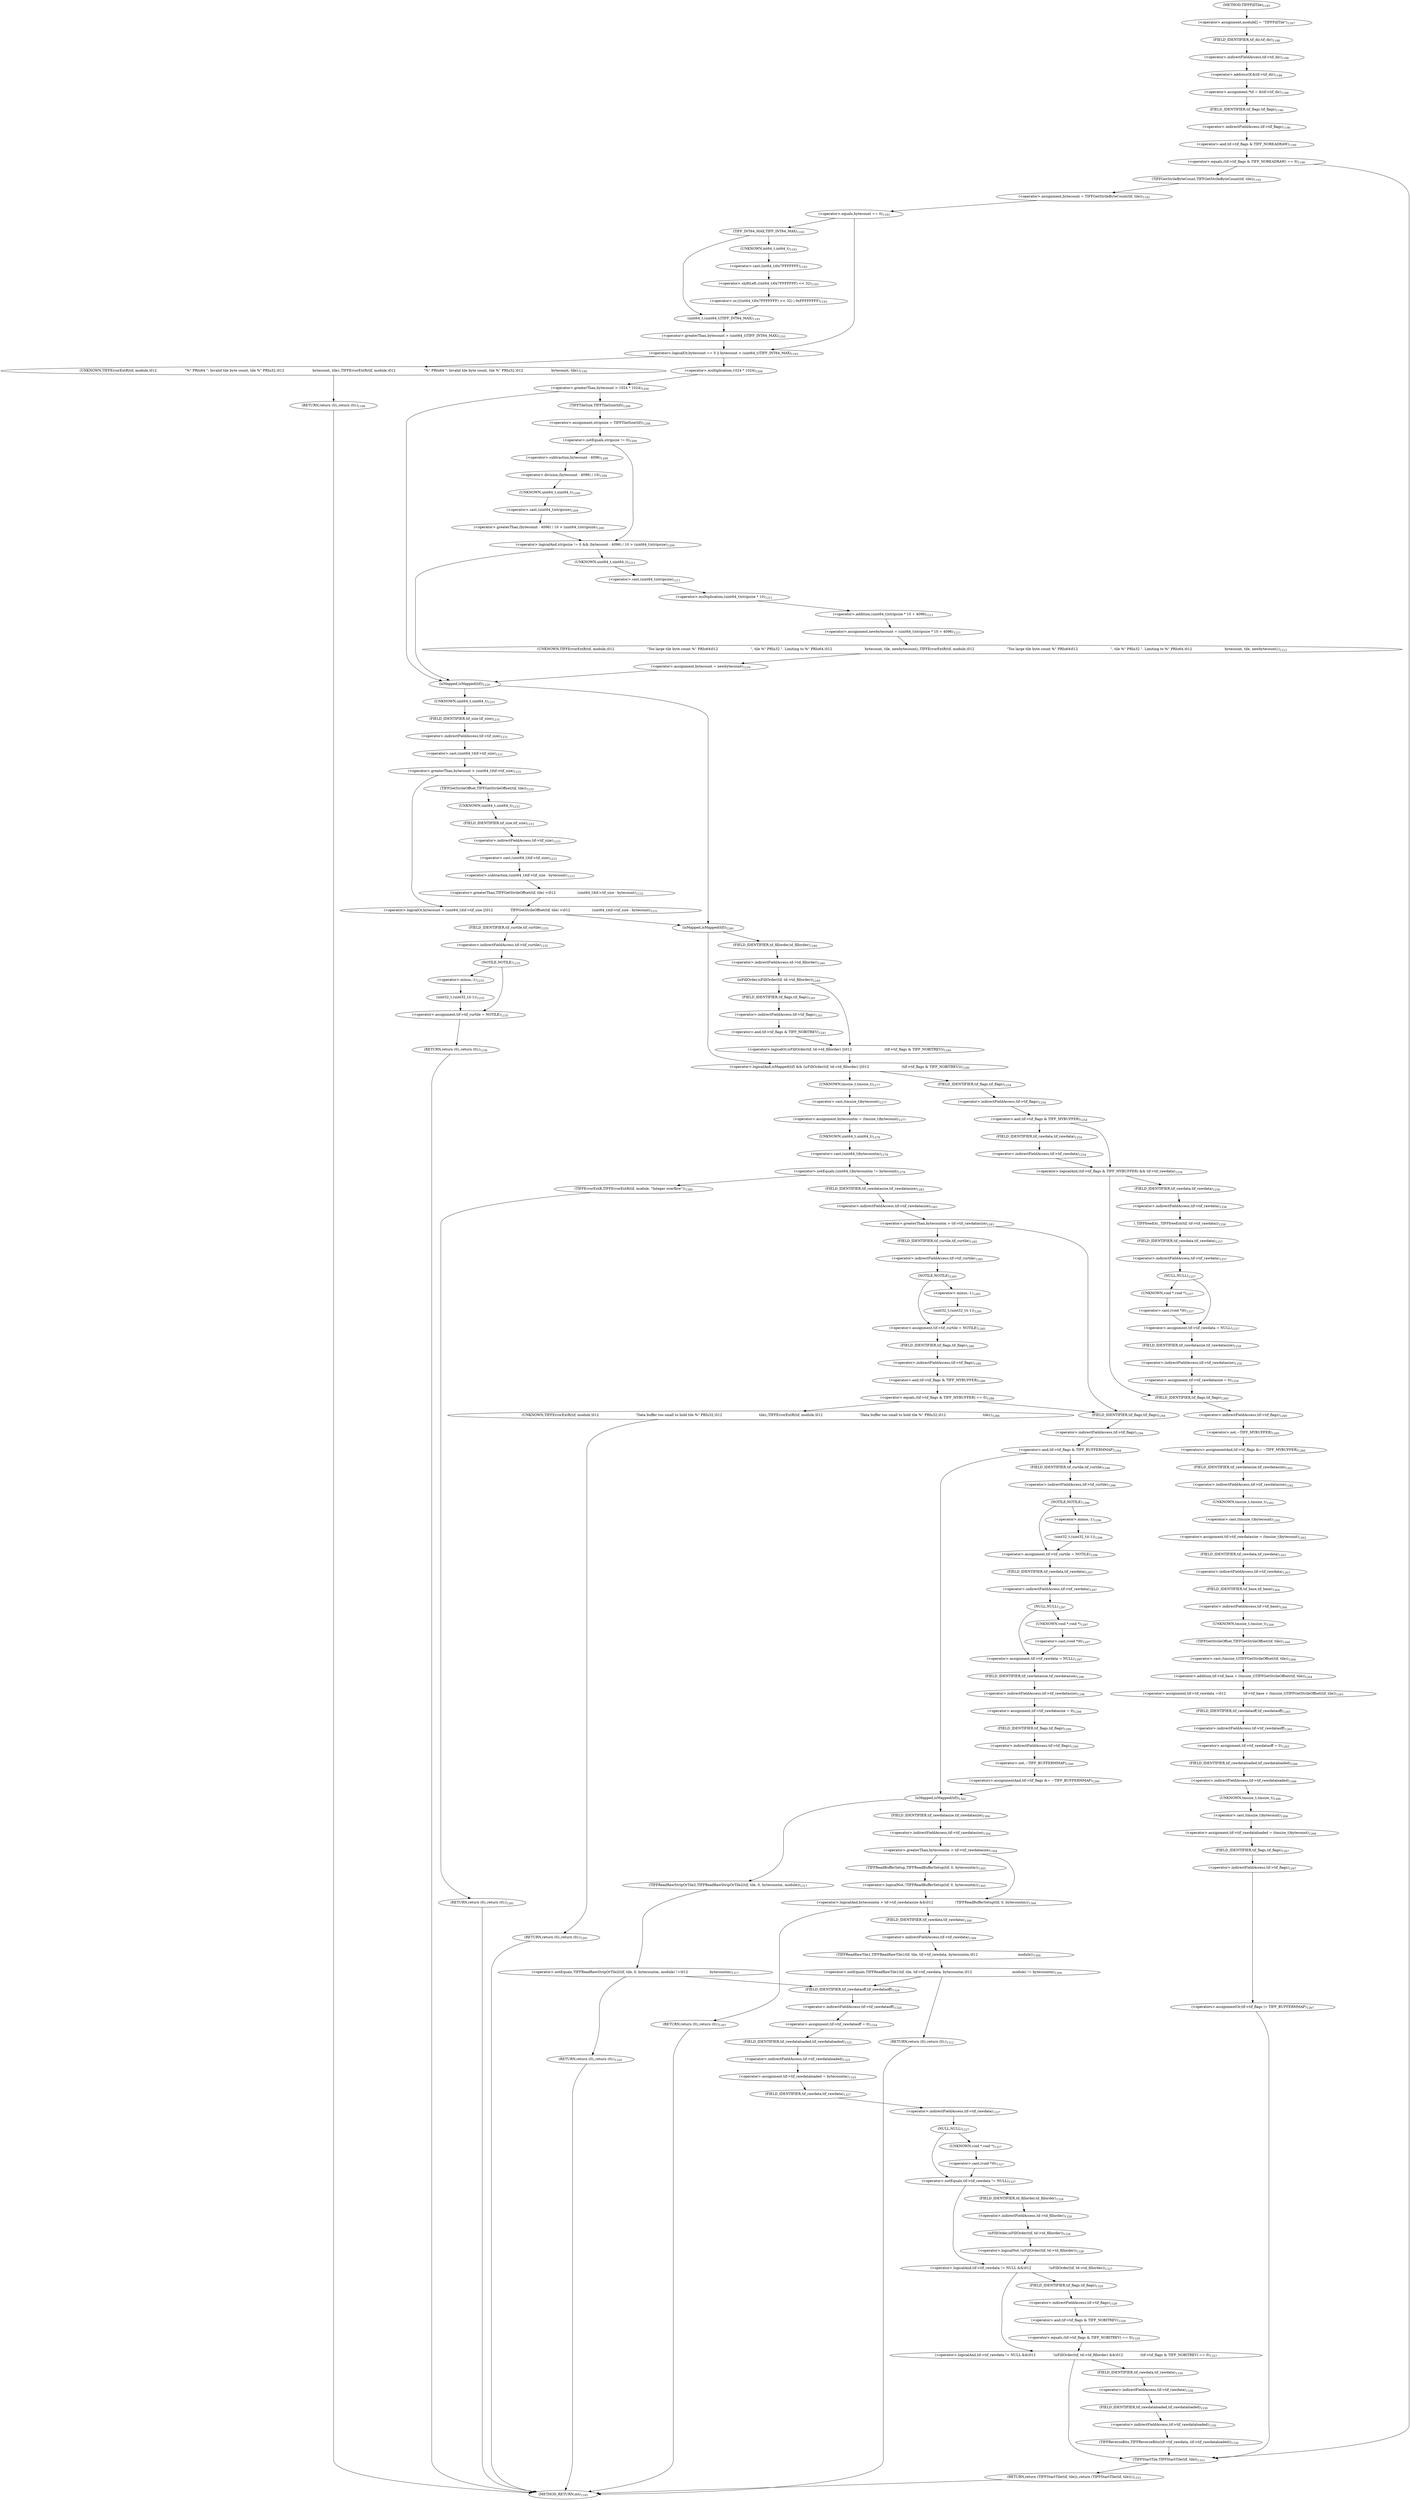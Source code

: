 digraph "TIFFFillTile" {  
"76676" [label = <(&lt;operator&gt;.assignment,module[] = &quot;TIFFFillTile&quot;)<SUB>1187</SUB>> ]
"76680" [label = <(&lt;operator&gt;.assignment,*td = &amp;tif-&gt;tif_dir)<SUB>1188</SUB>> ]
"77063" [label = <(RETURN,return (TIFFStartTile(tif, tile));,return (TIFFStartTile(tif, tile));)<SUB>1333</SUB>> ]
"76682" [label = <(&lt;operator&gt;.addressOf,&amp;tif-&gt;tif_dir)<SUB>1188</SUB>> ]
"76687" [label = <(&lt;operator&gt;.equals,(tif-&gt;tif_flags &amp; TIFF_NOREADRAW) == 0)<SUB>1190</SUB>> ]
"77064" [label = <(TIFFStartTile,TIFFStartTile(tif, tile))<SUB>1333</SUB>> ]
"76683" [label = <(&lt;operator&gt;.indirectFieldAccess,tif-&gt;tif_dir)<SUB>1188</SUB>> ]
"76688" [label = <(&lt;operator&gt;.and,tif-&gt;tif_flags &amp; TIFF_NOREADRAW)<SUB>1190</SUB>> ]
"76696" [label = <(&lt;operator&gt;.assignment,bytecount = TIFFGetStrileByteCount(tif, tile))<SUB>1192</SUB>> ]
"76685" [label = <(FIELD_IDENTIFIER,tif_dir,tif_dir)<SUB>1188</SUB>> ]
"76689" [label = <(&lt;operator&gt;.indirectFieldAccess,tif-&gt;tif_flags)<SUB>1190</SUB>> ]
"76698" [label = <(TIFFGetStrileByteCount,TIFFGetStrileByteCount(tif, tile))<SUB>1192</SUB>> ]
"76702" [label = <(&lt;operator&gt;.logicalOr,bytecount == 0 || bytecount &gt; (uint64_t)TIFF_INT64_MAX)<SUB>1193</SUB>> ]
"76723" [label = <(&lt;operator&gt;.greaterThan,bytecount &gt; 1024 * 1024)<SUB>1204</SUB>> ]
"76764" [label = <(isMapped,isMapped(tif))<SUB>1220</SUB>> ]
"76800" [label = <(&lt;operator&gt;.logicalAnd,isMapped(tif) &amp;&amp; (isFillOrder(tif, td-&gt;td_fillorder) ||\012                              (tif-&gt;tif_flags &amp; TIFF_NOBITREV)))<SUB>1240</SUB>> ]
"76691" [label = <(FIELD_IDENTIFIER,tif_flags,tif_flags)<SUB>1190</SUB>> ]
"76703" [label = <(&lt;operator&gt;.equals,bytecount == 0)<SUB>1193</SUB>> ]
"76706" [label = <(&lt;operator&gt;.greaterThan,bytecount &gt; (uint64_t)TIFF_INT64_MAX)<SUB>1193</SUB>> ]
"76719" [label = <(UNKNOWN,TIFFErrorExtR(tif, module,\012                          &quot;%&quot; PRIu64 &quot;: Invalid tile byte count, tile %&quot; PRIu32,\012                          bytecount, tile);,TIFFErrorExtR(tif, module,\012                          &quot;%&quot; PRIu64 &quot;: Invalid tile byte count, tile %&quot; PRIu32,\012                          bytecount, tile);)<SUB>1195</SUB>> ]
"76720" [label = <(RETURN,return (0);,return (0);)<SUB>1198</SUB>> ]
"76725" [label = <(&lt;operator&gt;.multiplication,1024 * 1024)<SUB>1204</SUB>> ]
"76730" [label = <(&lt;operator&gt;.assignment,stripsize = TIFFTileSize(tif))<SUB>1208</SUB>> ]
"76801" [label = <(isMapped,isMapped(tif))<SUB>1240</SUB>> ]
"76803" [label = <(&lt;operator&gt;.logicalOr,isFillOrder(tif, td-&gt;td_fillorder) ||\012                              (tif-&gt;tif_flags &amp; TIFF_NOBITREV))<SUB>1240</SUB>> ]
"76845" [label = <(&lt;operators&gt;.assignmentAnd,tif-&gt;tif_flags &amp;= ~TIFF_MYBUFFER)<SUB>1260</SUB>> ]
"76851" [label = <(&lt;operator&gt;.assignment,tif-&gt;tif_rawdatasize = (tmsize_t)bytecount)<SUB>1262</SUB>> ]
"76858" [label = <(&lt;operator&gt;.assignment,tif-&gt;tif_rawdata =\012                tif-&gt;tif_base + (tmsize_t)TIFFGetStrileOffset(tif, tile))<SUB>1263</SUB>> ]
"76871" [label = <(&lt;operator&gt;.assignment,tif-&gt;tif_rawdataoff = 0)<SUB>1265</SUB>> ]
"76876" [label = <(&lt;operator&gt;.assignment,tif-&gt;tif_rawdataloaded = (tmsize_t)bytecount)<SUB>1266</SUB>> ]
"76883" [label = <(&lt;operators&gt;.assignmentOr,tif-&gt;tif_flags |= TIFF_BUFFERMMAP)<SUB>1267</SUB>> ]
"76708" [label = <(uint64_t,(uint64_t)TIFF_INT64_MAX)<SUB>1193</SUB>> ]
"76732" [label = <(TIFFTileSize,TIFFTileSize(tif))<SUB>1208</SUB>> ]
"76735" [label = <(&lt;operator&gt;.logicalAnd,stripsize != 0 &amp;&amp; (bytecount - 4096) / 10 &gt; (uint64_t)stripsize)<SUB>1209</SUB>> ]
"76768" [label = <(&lt;operator&gt;.logicalOr,bytecount &gt; (uint64_t)tif-&gt;tif_size ||\012                TIFFGetStrileOffset(tif, tile) &gt;\012                    (uint64_t)tif-&gt;tif_size - bytecount)<SUB>1231</SUB>> ]
"76804" [label = <(isFillOrder,isFillOrder(tif, td-&gt;td_fillorder))<SUB>1240</SUB>> ]
"76809" [label = <(&lt;operator&gt;.and,tif-&gt;tif_flags &amp; TIFF_NOBITREV)<SUB>1241</SUB>> ]
"76816" [label = <(&lt;operator&gt;.logicalAnd,(tif-&gt;tif_flags &amp; TIFF_MYBUFFER) &amp;&amp; tif-&gt;tif_rawdata)<SUB>1254</SUB>> ]
"76846" [label = <(&lt;operator&gt;.indirectFieldAccess,tif-&gt;tif_flags)<SUB>1260</SUB>> ]
"76849" [label = <(&lt;operator&gt;.not,~TIFF_MYBUFFER)<SUB>1260</SUB>> ]
"76852" [label = <(&lt;operator&gt;.indirectFieldAccess,tif-&gt;tif_rawdatasize)<SUB>1262</SUB>> ]
"76855" [label = <(&lt;operator&gt;.cast,(tmsize_t)bytecount)<SUB>1262</SUB>> ]
"76859" [label = <(&lt;operator&gt;.indirectFieldAccess,tif-&gt;tif_rawdata)<SUB>1263</SUB>> ]
"76862" [label = <(&lt;operator&gt;.addition,tif-&gt;tif_base + (tmsize_t)TIFFGetStrileOffset(tif, tile))<SUB>1264</SUB>> ]
"76872" [label = <(&lt;operator&gt;.indirectFieldAccess,tif-&gt;tif_rawdataoff)<SUB>1265</SUB>> ]
"76877" [label = <(&lt;operator&gt;.indirectFieldAccess,tif-&gt;tif_rawdataloaded)<SUB>1266</SUB>> ]
"76880" [label = <(&lt;operator&gt;.cast,(tmsize_t)bytecount)<SUB>1266</SUB>> ]
"76884" [label = <(&lt;operator&gt;.indirectFieldAccess,tif-&gt;tif_flags)<SUB>1267</SUB>> ]
"76891" [label = <(&lt;operator&gt;.assignment,bytecountm = (tmsize_t)bytecount)<SUB>1277</SUB>> ]
"77020" [label = <(&lt;operator&gt;.assignment,tif-&gt;tif_rawdataoff = 0)<SUB>1324</SUB>> ]
"77025" [label = <(&lt;operator&gt;.assignment,tif-&gt;tif_rawdataloaded = bytecountm)<SUB>1325</SUB>> ]
"76709" [label = <(TIFF_INT64_MAX,TIFF_INT64_MAX)<SUB>1193</SUB>> ]
"76736" [label = <(&lt;operator&gt;.notEquals,stripsize != 0)<SUB>1209</SUB>> ]
"76739" [label = <(&lt;operator&gt;.greaterThan,(bytecount - 4096) / 10 &gt; (uint64_t)stripsize)<SUB>1209</SUB>> ]
"76750" [label = <(&lt;operator&gt;.assignment,newbytecount = (uint64_t)stripsize * 10 + 4096)<SUB>1211</SUB>> ]
"76759" [label = <(UNKNOWN,TIFFErrorExtR(tif, module,\012                              &quot;Too large tile byte count %&quot; PRIu64\012                              &quot;, tile %&quot; PRIu32 &quot;. Limiting to %&quot; PRIu64,\012                              bytecount, tile, newbytecount);,TIFFErrorExtR(tif, module,\012                              &quot;Too large tile byte count %&quot; PRIu64\012                              &quot;, tile %&quot; PRIu32 &quot;. Limiting to %&quot; PRIu64,\012                              bytecount, tile, newbytecount);)<SUB>1212</SUB>> ]
"76760" [label = <(&lt;operator&gt;.assignment,bytecount = newbytecount)<SUB>1216</SUB>> ]
"76769" [label = <(&lt;operator&gt;.greaterThan,bytecount &gt; (uint64_t)tif-&gt;tif_size)<SUB>1231</SUB>> ]
"76776" [label = <(&lt;operator&gt;.greaterThan,TIFFGetStrileOffset(tif, tile) &gt;\012                    (uint64_t)tif-&gt;tif_size - bytecount)<SUB>1232</SUB>> ]
"76788" [label = <(&lt;operator&gt;.assignment,tif-&gt;tif_curtile = NOTILE)<SUB>1235</SUB>> ]
"76797" [label = <(RETURN,return (0);,return (0);)<SUB>1236</SUB>> ]
"76806" [label = <(&lt;operator&gt;.indirectFieldAccess,td-&gt;td_fillorder)<SUB>1240</SUB>> ]
"76810" [label = <(&lt;operator&gt;.indirectFieldAccess,tif-&gt;tif_flags)<SUB>1241</SUB>> ]
"76817" [label = <(&lt;operator&gt;.and,tif-&gt;tif_flags &amp; TIFF_MYBUFFER)<SUB>1254</SUB>> ]
"76822" [label = <(&lt;operator&gt;.indirectFieldAccess,tif-&gt;tif_rawdata)<SUB>1254</SUB>> ]
"76826" [label = <(_TIFFfreeExt,_TIFFfreeExt(tif, tif-&gt;tif_rawdata))<SUB>1256</SUB>> ]
"76831" [label = <(&lt;operator&gt;.assignment,tif-&gt;tif_rawdata = NULL)<SUB>1257</SUB>> ]
"76840" [label = <(&lt;operator&gt;.assignment,tif-&gt;tif_rawdatasize = 0)<SUB>1258</SUB>> ]
"76848" [label = <(FIELD_IDENTIFIER,tif_flags,tif_flags)<SUB>1260</SUB>> ]
"76854" [label = <(FIELD_IDENTIFIER,tif_rawdatasize,tif_rawdatasize)<SUB>1262</SUB>> ]
"76856" [label = <(UNKNOWN,tmsize_t,tmsize_t)<SUB>1262</SUB>> ]
"76861" [label = <(FIELD_IDENTIFIER,tif_rawdata,tif_rawdata)<SUB>1263</SUB>> ]
"76863" [label = <(&lt;operator&gt;.indirectFieldAccess,tif-&gt;tif_base)<SUB>1264</SUB>> ]
"76866" [label = <(&lt;operator&gt;.cast,(tmsize_t)TIFFGetStrileOffset(tif, tile))<SUB>1264</SUB>> ]
"76874" [label = <(FIELD_IDENTIFIER,tif_rawdataoff,tif_rawdataoff)<SUB>1265</SUB>> ]
"76879" [label = <(FIELD_IDENTIFIER,tif_rawdataloaded,tif_rawdataloaded)<SUB>1266</SUB>> ]
"76881" [label = <(UNKNOWN,tmsize_t,tmsize_t)<SUB>1266</SUB>> ]
"76886" [label = <(FIELD_IDENTIFIER,tif_flags,tif_flags)<SUB>1267</SUB>> ]
"76893" [label = <(&lt;operator&gt;.cast,(tmsize_t)bytecount)<SUB>1277</SUB>> ]
"76897" [label = <(&lt;operator&gt;.notEquals,(uint64_t)bytecountm != bytecount)<SUB>1278</SUB>> ]
"76910" [label = <(&lt;operator&gt;.greaterThan,bytecountm &gt; tif-&gt;tif_rawdatasize)<SUB>1283</SUB>> ]
"76938" [label = <(&lt;operator&gt;.and,tif-&gt;tif_flags &amp; TIFF_BUFFERMMAP)<SUB>1294</SUB>> ]
"76974" [label = <(isMapped,isMapped(tif))<SUB>1302</SUB>> ]
"77021" [label = <(&lt;operator&gt;.indirectFieldAccess,tif-&gt;tif_rawdataoff)<SUB>1324</SUB>> ]
"77026" [label = <(&lt;operator&gt;.indirectFieldAccess,tif-&gt;tif_rawdataloaded)<SUB>1325</SUB>> ]
"77031" [label = <(&lt;operator&gt;.logicalAnd,tif-&gt;tif_rawdata != NULL &amp;&amp;\012                !isFillOrder(tif, td-&gt;td_fillorder) &amp;&amp;\012                (tif-&gt;tif_flags &amp; TIFF_NOBITREV) == 0)<SUB>1327</SUB>> ]
"76740" [label = <(&lt;operator&gt;.division,(bytecount - 4096) / 10)<SUB>1209</SUB>> ]
"76745" [label = <(&lt;operator&gt;.cast,(uint64_t)stripsize)<SUB>1209</SUB>> ]
"76752" [label = <(&lt;operator&gt;.addition,(uint64_t)stripsize * 10 + 4096)<SUB>1211</SUB>> ]
"76771" [label = <(&lt;operator&gt;.cast,(uint64_t)tif-&gt;tif_size)<SUB>1231</SUB>> ]
"76777" [label = <(TIFFGetStrileOffset,TIFFGetStrileOffset(tif, tile))<SUB>1232</SUB>> ]
"76780" [label = <(&lt;operator&gt;.subtraction,(uint64_t)tif-&gt;tif_size - bytecount)<SUB>1233</SUB>> ]
"76789" [label = <(&lt;operator&gt;.indirectFieldAccess,tif-&gt;tif_curtile)<SUB>1235</SUB>> ]
"76792" [label = <(NOTILE,NOTILE)<SUB>1235</SUB>> ]
"76808" [label = <(FIELD_IDENTIFIER,td_fillorder,td_fillorder)<SUB>1240</SUB>> ]
"76812" [label = <(FIELD_IDENTIFIER,tif_flags,tif_flags)<SUB>1241</SUB>> ]
"76818" [label = <(&lt;operator&gt;.indirectFieldAccess,tif-&gt;tif_flags)<SUB>1254</SUB>> ]
"76824" [label = <(FIELD_IDENTIFIER,tif_rawdata,tif_rawdata)<SUB>1254</SUB>> ]
"76828" [label = <(&lt;operator&gt;.indirectFieldAccess,tif-&gt;tif_rawdata)<SUB>1256</SUB>> ]
"76832" [label = <(&lt;operator&gt;.indirectFieldAccess,tif-&gt;tif_rawdata)<SUB>1257</SUB>> ]
"76835" [label = <(NULL,NULL)<SUB>1257</SUB>> ]
"76841" [label = <(&lt;operator&gt;.indirectFieldAccess,tif-&gt;tif_rawdatasize)<SUB>1258</SUB>> ]
"76865" [label = <(FIELD_IDENTIFIER,tif_base,tif_base)<SUB>1264</SUB>> ]
"76867" [label = <(UNKNOWN,tmsize_t,tmsize_t)<SUB>1264</SUB>> ]
"76868" [label = <(TIFFGetStrileOffset,TIFFGetStrileOffset(tif, tile))<SUB>1264</SUB>> ]
"76894" [label = <(UNKNOWN,tmsize_t,tmsize_t)<SUB>1277</SUB>> ]
"76898" [label = <(&lt;operator&gt;.cast,(uint64_t)bytecountm)<SUB>1278</SUB>> ]
"76903" [label = <(TIFFErrorExtR,TIFFErrorExtR(tif, module, &quot;Integer overflow&quot;))<SUB>1280</SUB>> ]
"76907" [label = <(RETURN,return (0);,return (0);)<SUB>1281</SUB>> ]
"76912" [label = <(&lt;operator&gt;.indirectFieldAccess,tif-&gt;tif_rawdatasize)<SUB>1283</SUB>> ]
"76916" [label = <(&lt;operator&gt;.assignment,tif-&gt;tif_curtile = NOTILE)<SUB>1285</SUB>> ]
"76939" [label = <(&lt;operator&gt;.indirectFieldAccess,tif-&gt;tif_flags)<SUB>1294</SUB>> ]
"76944" [label = <(&lt;operator&gt;.assignment,tif-&gt;tif_curtile = NOTILE)<SUB>1296</SUB>> ]
"76953" [label = <(&lt;operator&gt;.assignment,tif-&gt;tif_rawdata = NULL)<SUB>1297</SUB>> ]
"76962" [label = <(&lt;operator&gt;.assignment,tif-&gt;tif_rawdatasize = 0)<SUB>1298</SUB>> ]
"76967" [label = <(&lt;operators&gt;.assignmentAnd,tif-&gt;tif_flags &amp;= ~TIFF_BUFFERMMAP)<SUB>1299</SUB>> ]
"77023" [label = <(FIELD_IDENTIFIER,tif_rawdataoff,tif_rawdataoff)<SUB>1324</SUB>> ]
"77028" [label = <(FIELD_IDENTIFIER,tif_rawdataloaded,tif_rawdataloaded)<SUB>1325</SUB>> ]
"77032" [label = <(&lt;operator&gt;.logicalAnd,tif-&gt;tif_rawdata != NULL &amp;&amp;\012                !isFillOrder(tif, td-&gt;td_fillorder))<SUB>1327</SUB>> ]
"77048" [label = <(&lt;operator&gt;.equals,(tif-&gt;tif_flags &amp; TIFF_NOBITREV) == 0)<SUB>1329</SUB>> ]
"77056" [label = <(TIFFReverseBits,TIFFReverseBits(tif-&gt;tif_rawdata, tif-&gt;tif_rawdataloaded))<SUB>1330</SUB>> ]
"76711" [label = <(&lt;operator&gt;.or,(((int64_t)0x7FFFFFFF) &lt;&lt; 32) | 0xFFFFFFFF)<SUB>1193</SUB>> ]
"76741" [label = <(&lt;operator&gt;.subtraction,bytecount - 4096)<SUB>1209</SUB>> ]
"76746" [label = <(UNKNOWN,uint64_t,uint64_t)<SUB>1209</SUB>> ]
"76753" [label = <(&lt;operator&gt;.multiplication,(uint64_t)stripsize * 10)<SUB>1211</SUB>> ]
"76772" [label = <(UNKNOWN,uint64_t,uint64_t)<SUB>1231</SUB>> ]
"76773" [label = <(&lt;operator&gt;.indirectFieldAccess,tif-&gt;tif_size)<SUB>1231</SUB>> ]
"76781" [label = <(&lt;operator&gt;.cast,(uint64_t)tif-&gt;tif_size)<SUB>1233</SUB>> ]
"76791" [label = <(FIELD_IDENTIFIER,tif_curtile,tif_curtile)<SUB>1235</SUB>> ]
"76820" [label = <(FIELD_IDENTIFIER,tif_flags,tif_flags)<SUB>1254</SUB>> ]
"76830" [label = <(FIELD_IDENTIFIER,tif_rawdata,tif_rawdata)<SUB>1256</SUB>> ]
"76834" [label = <(FIELD_IDENTIFIER,tif_rawdata,tif_rawdata)<SUB>1257</SUB>> ]
"76843" [label = <(FIELD_IDENTIFIER,tif_rawdatasize,tif_rawdatasize)<SUB>1258</SUB>> ]
"76899" [label = <(UNKNOWN,uint64_t,uint64_t)<SUB>1278</SUB>> ]
"76914" [label = <(FIELD_IDENTIFIER,tif_rawdatasize,tif_rawdatasize)<SUB>1283</SUB>> ]
"76917" [label = <(&lt;operator&gt;.indirectFieldAccess,tif-&gt;tif_curtile)<SUB>1285</SUB>> ]
"76920" [label = <(NOTILE,NOTILE)<SUB>1285</SUB>> ]
"76926" [label = <(&lt;operator&gt;.equals,(tif-&gt;tif_flags &amp; TIFF_MYBUFFER) == 0)<SUB>1286</SUB>> ]
"76941" [label = <(FIELD_IDENTIFIER,tif_flags,tif_flags)<SUB>1294</SUB>> ]
"76945" [label = <(&lt;operator&gt;.indirectFieldAccess,tif-&gt;tif_curtile)<SUB>1296</SUB>> ]
"76948" [label = <(NOTILE,NOTILE)<SUB>1296</SUB>> ]
"76954" [label = <(&lt;operator&gt;.indirectFieldAccess,tif-&gt;tif_rawdata)<SUB>1297</SUB>> ]
"76957" [label = <(NULL,NULL)<SUB>1297</SUB>> ]
"76963" [label = <(&lt;operator&gt;.indirectFieldAccess,tif-&gt;tif_rawdatasize)<SUB>1298</SUB>> ]
"76968" [label = <(&lt;operator&gt;.indirectFieldAccess,tif-&gt;tif_flags)<SUB>1299</SUB>> ]
"76971" [label = <(&lt;operator&gt;.not,~TIFF_BUFFERMMAP)<SUB>1299</SUB>> ]
"76978" [label = <(&lt;operator&gt;.logicalAnd,bytecountm &gt; tif-&gt;tif_rawdatasize &amp;&amp;\012                    !TIFFReadBufferSetup(tif, 0, bytecountm))<SUB>1304</SUB>> ]
"76993" [label = <(&lt;operator&gt;.notEquals,TIFFReadRawTile1(tif, tile, tif-&gt;tif_rawdata, bytecountm,\012                                     module) != bytecountm)<SUB>1309</SUB>> ]
"77033" [label = <(&lt;operator&gt;.notEquals,tif-&gt;tif_rawdata != NULL)<SUB>1327</SUB>> ]
"77042" [label = <(&lt;operator&gt;.logicalNot,!isFillOrder(tif, td-&gt;td_fillorder))<SUB>1328</SUB>> ]
"77049" [label = <(&lt;operator&gt;.and,tif-&gt;tif_flags &amp; TIFF_NOBITREV)<SUB>1329</SUB>> ]
"77057" [label = <(&lt;operator&gt;.indirectFieldAccess,tif-&gt;tif_rawdata)<SUB>1330</SUB>> ]
"77060" [label = <(&lt;operator&gt;.indirectFieldAccess,tif-&gt;tif_rawdataloaded)<SUB>1330</SUB>> ]
"76712" [label = <(&lt;operator&gt;.shiftLeft,((int64_t)0x7FFFFFFF) &lt;&lt; 32)<SUB>1193</SUB>> ]
"76754" [label = <(&lt;operator&gt;.cast,(uint64_t)stripsize)<SUB>1211</SUB>> ]
"76775" [label = <(FIELD_IDENTIFIER,tif_size,tif_size)<SUB>1231</SUB>> ]
"76782" [label = <(UNKNOWN,uint64_t,uint64_t)<SUB>1233</SUB>> ]
"76783" [label = <(&lt;operator&gt;.indirectFieldAccess,tif-&gt;tif_size)<SUB>1233</SUB>> ]
"76794" [label = <(uint32_t,(uint32_t)(-1))<SUB>1235</SUB>> ]
"76837" [label = <(&lt;operator&gt;.cast,(void *)0)<SUB>1257</SUB>> ]
"76919" [label = <(FIELD_IDENTIFIER,tif_curtile,tif_curtile)<SUB>1285</SUB>> ]
"76927" [label = <(&lt;operator&gt;.and,tif-&gt;tif_flags &amp; TIFF_MYBUFFER)<SUB>1286</SUB>> ]
"76934" [label = <(UNKNOWN,TIFFErrorExtR(tif, module,\012                                  &quot;Data buffer too small to hold tile %&quot; PRIu32,\012                                  tile);,TIFFErrorExtR(tif, module,\012                                  &quot;Data buffer too small to hold tile %&quot; PRIu32,\012                                  tile);)<SUB>1288</SUB>> ]
"76935" [label = <(RETURN,return (0);,return (0);)<SUB>1291</SUB>> ]
"76947" [label = <(FIELD_IDENTIFIER,tif_curtile,tif_curtile)<SUB>1296</SUB>> ]
"76956" [label = <(FIELD_IDENTIFIER,tif_rawdata,tif_rawdata)<SUB>1297</SUB>> ]
"76965" [label = <(FIELD_IDENTIFIER,tif_rawdatasize,tif_rawdatasize)<SUB>1298</SUB>> ]
"76970" [label = <(FIELD_IDENTIFIER,tif_flags,tif_flags)<SUB>1299</SUB>> ]
"76979" [label = <(&lt;operator&gt;.greaterThan,bytecountm &gt; tif-&gt;tif_rawdatasize)<SUB>1304</SUB>> ]
"76984" [label = <(&lt;operator&gt;.logicalNot,!TIFFReadBufferSetup(tif, 0, bytecountm))<SUB>1305</SUB>> ]
"76990" [label = <(RETURN,return (0);,return (0);)<SUB>1307</SUB>> ]
"76994" [label = <(TIFFReadRawTile1,TIFFReadRawTile1(tif, tile, tif-&gt;tif_rawdata, bytecountm,\012                                     module))<SUB>1309</SUB>> ]
"77004" [label = <(RETURN,return (0);,return (0);)<SUB>1312</SUB>> ]
"77009" [label = <(&lt;operator&gt;.notEquals,TIFFReadRawStripOrTile2(tif, tile, 0, bytecountm, module) !=\012                    bytecountm)<SUB>1317</SUB>> ]
"77034" [label = <(&lt;operator&gt;.indirectFieldAccess,tif-&gt;tif_rawdata)<SUB>1327</SUB>> ]
"77037" [label = <(NULL,NULL)<SUB>1327</SUB>> ]
"77043" [label = <(isFillOrder,isFillOrder(tif, td-&gt;td_fillorder))<SUB>1328</SUB>> ]
"77050" [label = <(&lt;operator&gt;.indirectFieldAccess,tif-&gt;tif_flags)<SUB>1329</SUB>> ]
"77059" [label = <(FIELD_IDENTIFIER,tif_rawdata,tif_rawdata)<SUB>1330</SUB>> ]
"77062" [label = <(FIELD_IDENTIFIER,tif_rawdataloaded,tif_rawdataloaded)<SUB>1330</SUB>> ]
"76713" [label = <(&lt;operator&gt;.cast,(int64_t)0x7FFFFFFF)<SUB>1193</SUB>> ]
"76755" [label = <(UNKNOWN,uint64_t,uint64_t)<SUB>1211</SUB>> ]
"76785" [label = <(FIELD_IDENTIFIER,tif_size,tif_size)<SUB>1233</SUB>> ]
"76795" [label = <(&lt;operator&gt;.minus,-1)<SUB>1235</SUB>> ]
"76838" [label = <(UNKNOWN,void *,void *)<SUB>1257</SUB>> ]
"76922" [label = <(uint32_t,(uint32_t)(-1))<SUB>1285</SUB>> ]
"76928" [label = <(&lt;operator&gt;.indirectFieldAccess,tif-&gt;tif_flags)<SUB>1286</SUB>> ]
"76950" [label = <(uint32_t,(uint32_t)(-1))<SUB>1296</SUB>> ]
"76959" [label = <(&lt;operator&gt;.cast,(void *)0)<SUB>1297</SUB>> ]
"76981" [label = <(&lt;operator&gt;.indirectFieldAccess,tif-&gt;tif_rawdatasize)<SUB>1304</SUB>> ]
"76985" [label = <(TIFFReadBufferSetup,TIFFReadBufferSetup(tif, 0, bytecountm))<SUB>1305</SUB>> ]
"76997" [label = <(&lt;operator&gt;.indirectFieldAccess,tif-&gt;tif_rawdata)<SUB>1309</SUB>> ]
"77010" [label = <(TIFFReadRawStripOrTile2,TIFFReadRawStripOrTile2(tif, tile, 0, bytecountm, module))<SUB>1317</SUB>> ]
"77018" [label = <(RETURN,return (0);,return (0);)<SUB>1320</SUB>> ]
"77036" [label = <(FIELD_IDENTIFIER,tif_rawdata,tif_rawdata)<SUB>1327</SUB>> ]
"77045" [label = <(&lt;operator&gt;.indirectFieldAccess,td-&gt;td_fillorder)<SUB>1328</SUB>> ]
"77052" [label = <(FIELD_IDENTIFIER,tif_flags,tif_flags)<SUB>1329</SUB>> ]
"76714" [label = <(UNKNOWN,int64_t,int64_t)<SUB>1193</SUB>> ]
"76923" [label = <(&lt;operator&gt;.minus,-1)<SUB>1285</SUB>> ]
"76930" [label = <(FIELD_IDENTIFIER,tif_flags,tif_flags)<SUB>1286</SUB>> ]
"76951" [label = <(&lt;operator&gt;.minus,-1)<SUB>1296</SUB>> ]
"76960" [label = <(UNKNOWN,void *,void *)<SUB>1297</SUB>> ]
"76983" [label = <(FIELD_IDENTIFIER,tif_rawdatasize,tif_rawdatasize)<SUB>1304</SUB>> ]
"76999" [label = <(FIELD_IDENTIFIER,tif_rawdata,tif_rawdata)<SUB>1309</SUB>> ]
"77039" [label = <(&lt;operator&gt;.cast,(void *)0)<SUB>1327</SUB>> ]
"77047" [label = <(FIELD_IDENTIFIER,td_fillorder,td_fillorder)<SUB>1328</SUB>> ]
"77040" [label = <(UNKNOWN,void *,void *)<SUB>1327</SUB>> ]
"76671" [label = <(METHOD,TIFFFillTile)<SUB>1185</SUB>> ]
"77067" [label = <(METHOD_RETURN,int)<SUB>1185</SUB>> ]
  "76676" -> "76685" 
  "76680" -> "76691" 
  "77063" -> "77067" 
  "76682" -> "76680" 
  "76687" -> "76698" 
  "76687" -> "77064" 
  "77064" -> "77063" 
  "76683" -> "76682" 
  "76688" -> "76687" 
  "76696" -> "76703" 
  "76685" -> "76683" 
  "76689" -> "76688" 
  "76698" -> "76696" 
  "76702" -> "76719" 
  "76702" -> "76725" 
  "76723" -> "76732" 
  "76723" -> "76764" 
  "76764" -> "76772" 
  "76764" -> "76801" 
  "76800" -> "76820" 
  "76800" -> "76894" 
  "76691" -> "76689" 
  "76703" -> "76702" 
  "76703" -> "76709" 
  "76706" -> "76702" 
  "76719" -> "76720" 
  "76720" -> "77067" 
  "76725" -> "76723" 
  "76730" -> "76736" 
  "76801" -> "76800" 
  "76801" -> "76808" 
  "76803" -> "76800" 
  "76845" -> "76854" 
  "76851" -> "76861" 
  "76858" -> "76874" 
  "76871" -> "76879" 
  "76876" -> "76886" 
  "76883" -> "77064" 
  "76708" -> "76706" 
  "76732" -> "76730" 
  "76735" -> "76755" 
  "76735" -> "76764" 
  "76768" -> "76791" 
  "76768" -> "76801" 
  "76804" -> "76803" 
  "76804" -> "76812" 
  "76809" -> "76803" 
  "76816" -> "76830" 
  "76816" -> "76848" 
  "76846" -> "76849" 
  "76849" -> "76845" 
  "76852" -> "76856" 
  "76855" -> "76851" 
  "76859" -> "76865" 
  "76862" -> "76858" 
  "76872" -> "76871" 
  "76877" -> "76881" 
  "76880" -> "76876" 
  "76884" -> "76883" 
  "76891" -> "76899" 
  "77020" -> "77028" 
  "77025" -> "77036" 
  "76709" -> "76714" 
  "76709" -> "76708" 
  "76736" -> "76735" 
  "76736" -> "76741" 
  "76739" -> "76735" 
  "76750" -> "76759" 
  "76759" -> "76760" 
  "76760" -> "76764" 
  "76769" -> "76768" 
  "76769" -> "76777" 
  "76776" -> "76768" 
  "76788" -> "76797" 
  "76797" -> "77067" 
  "76806" -> "76804" 
  "76810" -> "76809" 
  "76817" -> "76816" 
  "76817" -> "76824" 
  "76822" -> "76816" 
  "76826" -> "76834" 
  "76831" -> "76843" 
  "76840" -> "76848" 
  "76848" -> "76846" 
  "76854" -> "76852" 
  "76856" -> "76855" 
  "76861" -> "76859" 
  "76863" -> "76867" 
  "76866" -> "76862" 
  "76874" -> "76872" 
  "76879" -> "76877" 
  "76881" -> "76880" 
  "76886" -> "76884" 
  "76893" -> "76891" 
  "76897" -> "76903" 
  "76897" -> "76914" 
  "76910" -> "76919" 
  "76910" -> "76941" 
  "76938" -> "76947" 
  "76938" -> "76974" 
  "76974" -> "76983" 
  "76974" -> "77010" 
  "77021" -> "77020" 
  "77026" -> "77025" 
  "77031" -> "77059" 
  "77031" -> "77064" 
  "76740" -> "76746" 
  "76745" -> "76739" 
  "76752" -> "76750" 
  "76771" -> "76769" 
  "76777" -> "76782" 
  "76780" -> "76776" 
  "76789" -> "76792" 
  "76792" -> "76788" 
  "76792" -> "76795" 
  "76808" -> "76806" 
  "76812" -> "76810" 
  "76818" -> "76817" 
  "76824" -> "76822" 
  "76828" -> "76826" 
  "76832" -> "76835" 
  "76835" -> "76838" 
  "76835" -> "76831" 
  "76841" -> "76840" 
  "76865" -> "76863" 
  "76867" -> "76868" 
  "76868" -> "76866" 
  "76894" -> "76893" 
  "76898" -> "76897" 
  "76903" -> "76907" 
  "76907" -> "77067" 
  "76912" -> "76910" 
  "76916" -> "76930" 
  "76939" -> "76938" 
  "76944" -> "76956" 
  "76953" -> "76965" 
  "76962" -> "76970" 
  "76967" -> "76974" 
  "77023" -> "77021" 
  "77028" -> "77026" 
  "77032" -> "77031" 
  "77032" -> "77052" 
  "77048" -> "77031" 
  "77056" -> "77064" 
  "76711" -> "76708" 
  "76741" -> "76740" 
  "76746" -> "76745" 
  "76753" -> "76752" 
  "76772" -> "76775" 
  "76773" -> "76771" 
  "76781" -> "76780" 
  "76791" -> "76789" 
  "76820" -> "76818" 
  "76830" -> "76828" 
  "76834" -> "76832" 
  "76843" -> "76841" 
  "76899" -> "76898" 
  "76914" -> "76912" 
  "76917" -> "76920" 
  "76920" -> "76916" 
  "76920" -> "76923" 
  "76926" -> "76934" 
  "76926" -> "76941" 
  "76941" -> "76939" 
  "76945" -> "76948" 
  "76948" -> "76944" 
  "76948" -> "76951" 
  "76954" -> "76957" 
  "76957" -> "76960" 
  "76957" -> "76953" 
  "76963" -> "76962" 
  "76968" -> "76971" 
  "76971" -> "76967" 
  "76978" -> "76990" 
  "76978" -> "76999" 
  "76993" -> "77004" 
  "76993" -> "77023" 
  "77033" -> "77032" 
  "77033" -> "77047" 
  "77042" -> "77032" 
  "77049" -> "77048" 
  "77057" -> "77062" 
  "77060" -> "77056" 
  "76712" -> "76711" 
  "76754" -> "76753" 
  "76775" -> "76773" 
  "76782" -> "76785" 
  "76783" -> "76781" 
  "76794" -> "76788" 
  "76837" -> "76831" 
  "76919" -> "76917" 
  "76927" -> "76926" 
  "76934" -> "76935" 
  "76935" -> "77067" 
  "76947" -> "76945" 
  "76956" -> "76954" 
  "76965" -> "76963" 
  "76970" -> "76968" 
  "76979" -> "76978" 
  "76979" -> "76985" 
  "76984" -> "76978" 
  "76990" -> "77067" 
  "76994" -> "76993" 
  "77004" -> "77067" 
  "77009" -> "77018" 
  "77009" -> "77023" 
  "77034" -> "77037" 
  "77037" -> "77040" 
  "77037" -> "77033" 
  "77043" -> "77042" 
  "77050" -> "77049" 
  "77059" -> "77057" 
  "77062" -> "77060" 
  "76713" -> "76712" 
  "76755" -> "76754" 
  "76785" -> "76783" 
  "76795" -> "76794" 
  "76838" -> "76837" 
  "76922" -> "76916" 
  "76928" -> "76927" 
  "76950" -> "76944" 
  "76959" -> "76953" 
  "76981" -> "76979" 
  "76985" -> "76984" 
  "76997" -> "76994" 
  "77010" -> "77009" 
  "77018" -> "77067" 
  "77036" -> "77034" 
  "77045" -> "77043" 
  "77052" -> "77050" 
  "76714" -> "76713" 
  "76923" -> "76922" 
  "76930" -> "76928" 
  "76951" -> "76950" 
  "76960" -> "76959" 
  "76983" -> "76981" 
  "76999" -> "76997" 
  "77039" -> "77033" 
  "77047" -> "77045" 
  "77040" -> "77039" 
  "76671" -> "76676" 
}
